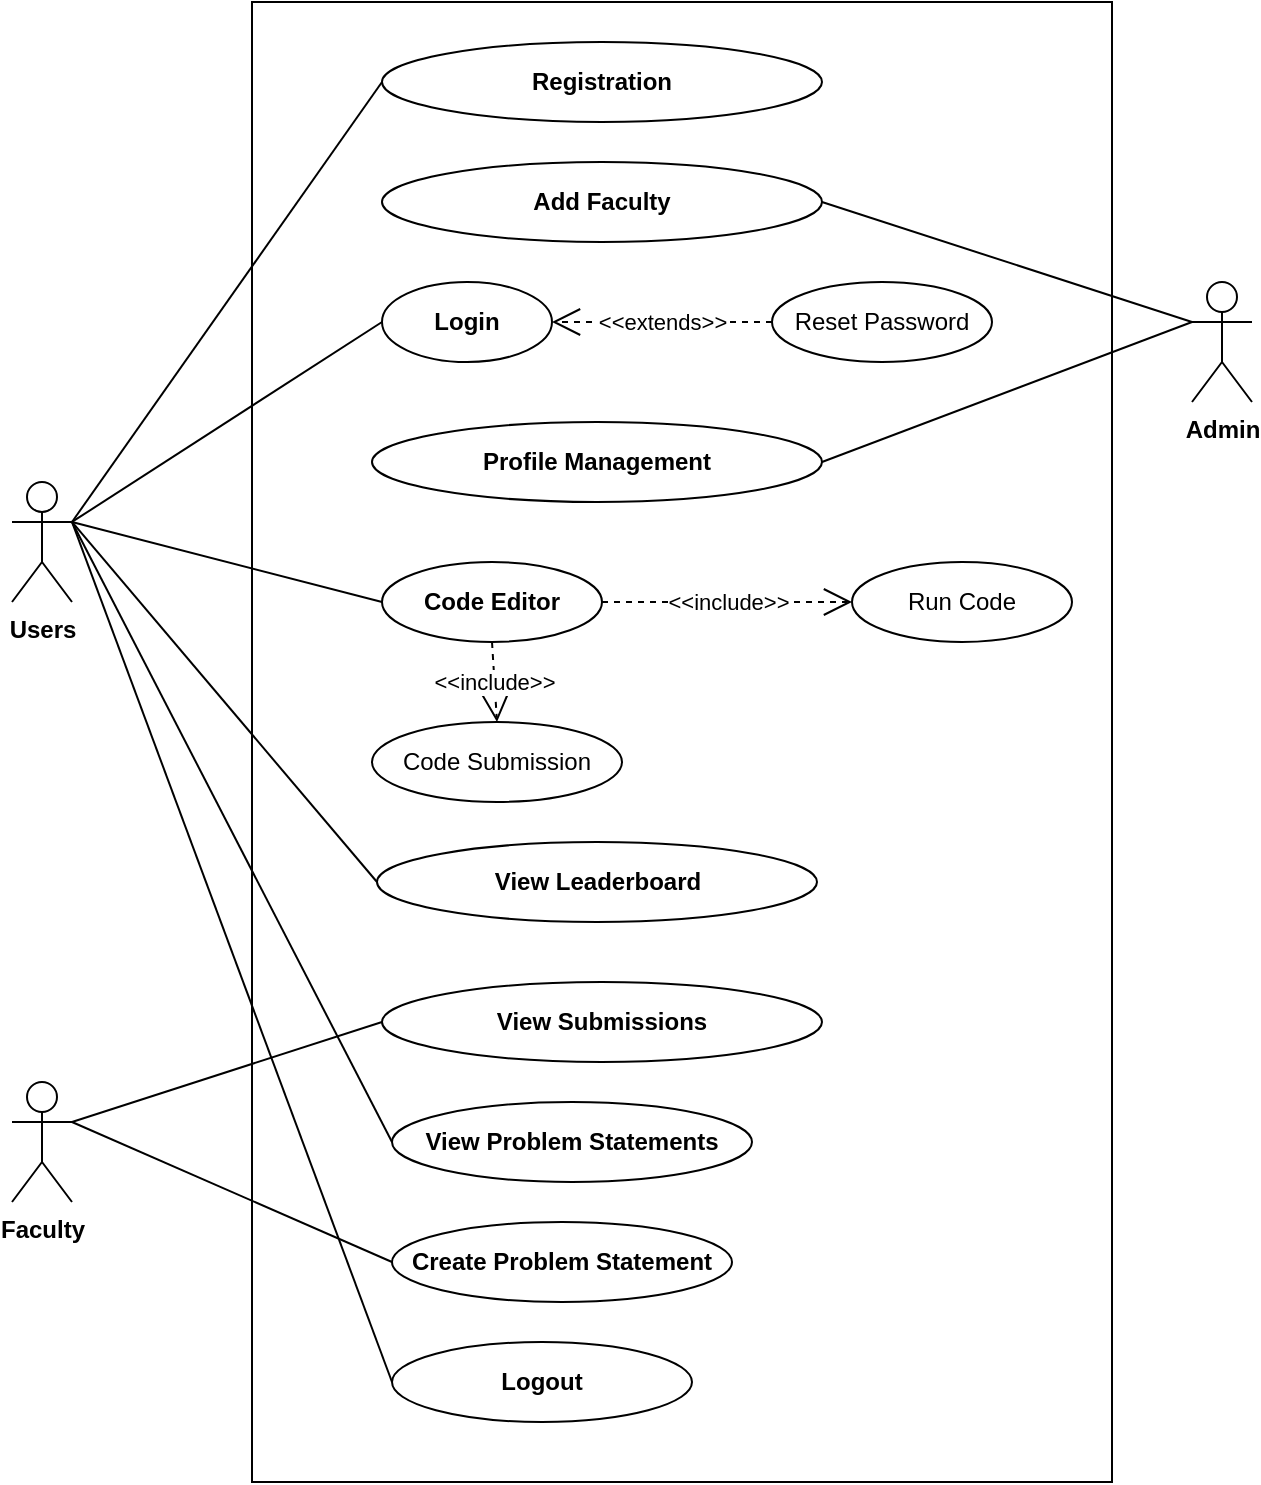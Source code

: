 <mxfile version="28.0.7">
  <diagram name="Page-1" id="vgc4KZyJiyV-oOdATero">
    <mxGraphModel dx="1678" dy="921" grid="1" gridSize="10" guides="1" tooltips="1" connect="1" arrows="1" fold="1" page="1" pageScale="1" pageWidth="850" pageHeight="1100" math="0" shadow="0">
      <root>
        <mxCell id="0" />
        <mxCell id="1" parent="0" />
        <mxCell id="R9w4oZn1IZ1u9DNi2aI7-1" value="" style="rounded=0;whiteSpace=wrap;html=1;" vertex="1" parent="1">
          <mxGeometry x="430" y="280" width="430" height="740" as="geometry" />
        </mxCell>
        <mxCell id="R9w4oZn1IZ1u9DNi2aI7-2" value="&lt;b&gt;Registration&lt;/b&gt;" style="ellipse;whiteSpace=wrap;html=1;" vertex="1" parent="1">
          <mxGeometry x="495" y="300" width="220" height="40" as="geometry" />
        </mxCell>
        <mxCell id="R9w4oZn1IZ1u9DNi2aI7-4" value="&lt;b&gt;Faculty&lt;/b&gt;" style="shape=umlActor;verticalLabelPosition=bottom;verticalAlign=top;html=1;outlineConnect=0;" vertex="1" parent="1">
          <mxGeometry x="310" y="820" width="30" height="60" as="geometry" />
        </mxCell>
        <mxCell id="R9w4oZn1IZ1u9DNi2aI7-5" value="&lt;b&gt;Admin&lt;/b&gt;" style="shape=umlActor;verticalLabelPosition=bottom;verticalAlign=top;html=1;outlineConnect=0;" vertex="1" parent="1">
          <mxGeometry x="900" y="420" width="30" height="60" as="geometry" />
        </mxCell>
        <mxCell id="R9w4oZn1IZ1u9DNi2aI7-6" value="&lt;b&gt;Logout&lt;/b&gt;" style="ellipse;whiteSpace=wrap;html=1;" vertex="1" parent="1">
          <mxGeometry x="500" y="950" width="150" height="40" as="geometry" />
        </mxCell>
        <mxCell id="R9w4oZn1IZ1u9DNi2aI7-7" value="&lt;b&gt;Profile Management&lt;/b&gt;" style="ellipse;whiteSpace=wrap;html=1;" vertex="1" parent="1">
          <mxGeometry x="490" y="490" width="225" height="40" as="geometry" />
        </mxCell>
        <mxCell id="R9w4oZn1IZ1u9DNi2aI7-9" value="&lt;b&gt;Add Faculty&lt;/b&gt;" style="ellipse;whiteSpace=wrap;html=1;" vertex="1" parent="1">
          <mxGeometry x="495" y="360" width="220" height="40" as="geometry" />
        </mxCell>
        <mxCell id="R9w4oZn1IZ1u9DNi2aI7-10" value="&lt;b&gt;Login&lt;/b&gt;" style="ellipse;whiteSpace=wrap;html=1;" vertex="1" parent="1">
          <mxGeometry x="495" y="420" width="85" height="40" as="geometry" />
        </mxCell>
        <mxCell id="R9w4oZn1IZ1u9DNi2aI7-11" value="Reset Password" style="ellipse;whiteSpace=wrap;html=1;" vertex="1" parent="1">
          <mxGeometry x="690" y="420" width="110" height="40" as="geometry" />
        </mxCell>
        <mxCell id="R9w4oZn1IZ1u9DNi2aI7-12" value="&lt;b&gt;Code Editor&lt;/b&gt;" style="ellipse;whiteSpace=wrap;html=1;" vertex="1" parent="1">
          <mxGeometry x="495" y="560" width="110" height="40" as="geometry" />
        </mxCell>
        <mxCell id="R9w4oZn1IZ1u9DNi2aI7-13" value="Run Code" style="ellipse;whiteSpace=wrap;html=1;" vertex="1" parent="1">
          <mxGeometry x="730" y="560" width="110" height="40" as="geometry" />
        </mxCell>
        <mxCell id="R9w4oZn1IZ1u9DNi2aI7-14" value="Code Submission" style="ellipse;whiteSpace=wrap;html=1;" vertex="1" parent="1">
          <mxGeometry x="490" y="640" width="125" height="40" as="geometry" />
        </mxCell>
        <mxCell id="R9w4oZn1IZ1u9DNi2aI7-16" value="&lt;b&gt;View Leaderboard&lt;/b&gt;" style="ellipse;whiteSpace=wrap;html=1;" vertex="1" parent="1">
          <mxGeometry x="492.5" y="700" width="220" height="40" as="geometry" />
        </mxCell>
        <mxCell id="R9w4oZn1IZ1u9DNi2aI7-17" value="&lt;b&gt;View Submissions&lt;/b&gt;" style="ellipse;whiteSpace=wrap;html=1;" vertex="1" parent="1">
          <mxGeometry x="495" y="770" width="220" height="40" as="geometry" />
        </mxCell>
        <mxCell id="R9w4oZn1IZ1u9DNi2aI7-18" value="&lt;b&gt;Create Problem Statement&lt;/b&gt;" style="ellipse;whiteSpace=wrap;html=1;" vertex="1" parent="1">
          <mxGeometry x="500" y="890" width="170" height="40" as="geometry" />
        </mxCell>
        <mxCell id="R9w4oZn1IZ1u9DNi2aI7-19" value="&lt;b&gt;View Problem Statements&lt;/b&gt;" style="ellipse;whiteSpace=wrap;html=1;" vertex="1" parent="1">
          <mxGeometry x="500" y="830" width="180" height="40" as="geometry" />
        </mxCell>
        <mxCell id="R9w4oZn1IZ1u9DNi2aI7-20" value="&amp;lt;&amp;lt;extends&amp;gt;&amp;gt;" style="endArrow=open;endSize=12;dashed=1;html=1;rounded=0;entryX=1;entryY=0.5;entryDx=0;entryDy=0;exitX=0;exitY=0.5;exitDx=0;exitDy=0;" edge="1" parent="1" source="R9w4oZn1IZ1u9DNi2aI7-11" target="R9w4oZn1IZ1u9DNi2aI7-10">
          <mxGeometry width="160" relative="1" as="geometry">
            <mxPoint x="710" y="500" as="sourcePoint" />
            <mxPoint x="870" y="500" as="targetPoint" />
          </mxGeometry>
        </mxCell>
        <mxCell id="R9w4oZn1IZ1u9DNi2aI7-21" value="&amp;lt;&amp;lt;include&amp;gt;&amp;gt;" style="endArrow=open;endSize=12;dashed=1;html=1;rounded=0;exitX=1;exitY=0.5;exitDx=0;exitDy=0;" edge="1" parent="1" source="R9w4oZn1IZ1u9DNi2aI7-12" target="R9w4oZn1IZ1u9DNi2aI7-13">
          <mxGeometry width="160" relative="1" as="geometry">
            <mxPoint x="670" y="720" as="sourcePoint" />
            <mxPoint x="830" y="720" as="targetPoint" />
          </mxGeometry>
        </mxCell>
        <mxCell id="R9w4oZn1IZ1u9DNi2aI7-22" value="&amp;lt;&amp;lt;include&amp;gt;&amp;gt;" style="endArrow=open;endSize=12;dashed=1;html=1;rounded=0;exitX=0.5;exitY=1;exitDx=0;exitDy=0;entryX=0.5;entryY=0;entryDx=0;entryDy=0;" edge="1" parent="1" source="R9w4oZn1IZ1u9DNi2aI7-12" target="R9w4oZn1IZ1u9DNi2aI7-14">
          <mxGeometry width="160" relative="1" as="geometry">
            <mxPoint x="820" y="540" as="sourcePoint" />
            <mxPoint x="798" y="560" as="targetPoint" />
          </mxGeometry>
        </mxCell>
        <mxCell id="R9w4oZn1IZ1u9DNi2aI7-24" value="" style="endArrow=none;html=1;rounded=0;entryX=0;entryY=0.5;entryDx=0;entryDy=0;exitX=1;exitY=0.333;exitDx=0;exitDy=0;exitPerimeter=0;" edge="1" parent="1" source="R9w4oZn1IZ1u9DNi2aI7-33" target="R9w4oZn1IZ1u9DNi2aI7-2">
          <mxGeometry width="50" height="50" relative="1" as="geometry">
            <mxPoint x="300" y="570" as="sourcePoint" />
            <mxPoint x="350" y="390" as="targetPoint" />
          </mxGeometry>
        </mxCell>
        <mxCell id="R9w4oZn1IZ1u9DNi2aI7-25" value="" style="endArrow=none;html=1;rounded=0;exitX=1;exitY=0.5;exitDx=0;exitDy=0;entryX=0;entryY=0.333;entryDx=0;entryDy=0;entryPerimeter=0;" edge="1" parent="1" source="R9w4oZn1IZ1u9DNi2aI7-9" target="R9w4oZn1IZ1u9DNi2aI7-5">
          <mxGeometry width="50" height="50" relative="1" as="geometry">
            <mxPoint x="970" y="430" as="sourcePoint" />
            <mxPoint x="1020" y="380" as="targetPoint" />
          </mxGeometry>
        </mxCell>
        <mxCell id="R9w4oZn1IZ1u9DNi2aI7-27" value="" style="endArrow=none;html=1;rounded=0;entryX=0;entryY=0.333;entryDx=0;entryDy=0;entryPerimeter=0;exitX=1;exitY=0.5;exitDx=0;exitDy=0;" edge="1" parent="1" source="R9w4oZn1IZ1u9DNi2aI7-7" target="R9w4oZn1IZ1u9DNi2aI7-5">
          <mxGeometry width="50" height="50" relative="1" as="geometry">
            <mxPoint x="900" y="470" as="sourcePoint" />
            <mxPoint x="950" y="420" as="targetPoint" />
          </mxGeometry>
        </mxCell>
        <mxCell id="R9w4oZn1IZ1u9DNi2aI7-28" value="" style="endArrow=none;html=1;rounded=0;entryX=0;entryY=0.5;entryDx=0;entryDy=0;exitX=1;exitY=0.333;exitDx=0;exitDy=0;exitPerimeter=0;" edge="1" parent="1" source="R9w4oZn1IZ1u9DNi2aI7-4" target="R9w4oZn1IZ1u9DNi2aI7-17">
          <mxGeometry width="50" height="50" relative="1" as="geometry">
            <mxPoint x="310" y="1020" as="sourcePoint" />
            <mxPoint x="360" y="970" as="targetPoint" />
          </mxGeometry>
        </mxCell>
        <mxCell id="R9w4oZn1IZ1u9DNi2aI7-29" style="edgeStyle=orthogonalEdgeStyle;rounded=0;orthogonalLoop=1;jettySize=auto;html=1;exitX=0.5;exitY=1;exitDx=0;exitDy=0;" edge="1" parent="1">
          <mxGeometry relative="1" as="geometry">
            <mxPoint x="832.5" y="920" as="sourcePoint" />
            <mxPoint x="832.5" y="920" as="targetPoint" />
          </mxGeometry>
        </mxCell>
        <mxCell id="R9w4oZn1IZ1u9DNi2aI7-30" value="" style="endArrow=none;html=1;rounded=0;entryX=0;entryY=0.5;entryDx=0;entryDy=0;exitX=1;exitY=0.333;exitDx=0;exitDy=0;exitPerimeter=0;" edge="1" parent="1" source="R9w4oZn1IZ1u9DNi2aI7-33" target="R9w4oZn1IZ1u9DNi2aI7-19">
          <mxGeometry width="50" height="50" relative="1" as="geometry">
            <mxPoint x="360" y="1020" as="sourcePoint" />
            <mxPoint x="500" y="900" as="targetPoint" />
          </mxGeometry>
        </mxCell>
        <mxCell id="R9w4oZn1IZ1u9DNi2aI7-33" value="&lt;b&gt;Users&lt;/b&gt;" style="shape=umlActor;verticalLabelPosition=bottom;verticalAlign=top;html=1;outlineConnect=0;" vertex="1" parent="1">
          <mxGeometry x="310" y="520" width="30" height="60" as="geometry" />
        </mxCell>
        <mxCell id="R9w4oZn1IZ1u9DNi2aI7-34" value="" style="endArrow=none;html=1;rounded=0;entryX=0;entryY=0.5;entryDx=0;entryDy=0;exitX=1;exitY=0.333;exitDx=0;exitDy=0;exitPerimeter=0;" edge="1" parent="1" source="R9w4oZn1IZ1u9DNi2aI7-33" target="R9w4oZn1IZ1u9DNi2aI7-10">
          <mxGeometry width="50" height="50" relative="1" as="geometry">
            <mxPoint x="400" y="550" as="sourcePoint" />
            <mxPoint x="450" y="500" as="targetPoint" />
          </mxGeometry>
        </mxCell>
        <mxCell id="R9w4oZn1IZ1u9DNi2aI7-36" value="" style="endArrow=none;html=1;rounded=0;entryX=0;entryY=0.5;entryDx=0;entryDy=0;exitX=1;exitY=0.333;exitDx=0;exitDy=0;exitPerimeter=0;" edge="1" parent="1" source="R9w4oZn1IZ1u9DNi2aI7-33" target="R9w4oZn1IZ1u9DNi2aI7-12">
          <mxGeometry width="50" height="50" relative="1" as="geometry">
            <mxPoint x="420" y="710" as="sourcePoint" />
            <mxPoint x="470" y="660" as="targetPoint" />
          </mxGeometry>
        </mxCell>
        <mxCell id="R9w4oZn1IZ1u9DNi2aI7-38" value="" style="endArrow=none;html=1;rounded=0;entryX=0;entryY=0.5;entryDx=0;entryDy=0;exitX=1;exitY=0.333;exitDx=0;exitDy=0;exitPerimeter=0;" edge="1" parent="1" source="R9w4oZn1IZ1u9DNi2aI7-33" target="R9w4oZn1IZ1u9DNi2aI7-16">
          <mxGeometry width="50" height="50" relative="1" as="geometry">
            <mxPoint x="310" y="880" as="sourcePoint" />
            <mxPoint x="360" y="830" as="targetPoint" />
          </mxGeometry>
        </mxCell>
        <mxCell id="R9w4oZn1IZ1u9DNi2aI7-39" value="" style="endArrow=none;html=1;rounded=0;entryX=0;entryY=0.5;entryDx=0;entryDy=0;exitX=1;exitY=0.333;exitDx=0;exitDy=0;exitPerimeter=0;" edge="1" parent="1" source="R9w4oZn1IZ1u9DNi2aI7-33" target="R9w4oZn1IZ1u9DNi2aI7-6">
          <mxGeometry width="50" height="50" relative="1" as="geometry">
            <mxPoint x="300" y="1140" as="sourcePoint" />
            <mxPoint x="350" y="1090" as="targetPoint" />
          </mxGeometry>
        </mxCell>
        <mxCell id="R9w4oZn1IZ1u9DNi2aI7-42" value="" style="endArrow=none;html=1;rounded=0;entryX=0;entryY=0.5;entryDx=0;entryDy=0;exitX=1;exitY=0.333;exitDx=0;exitDy=0;exitPerimeter=0;" edge="1" parent="1" source="R9w4oZn1IZ1u9DNi2aI7-4" target="R9w4oZn1IZ1u9DNi2aI7-18">
          <mxGeometry width="50" height="50" relative="1" as="geometry">
            <mxPoint x="310" y="1030" as="sourcePoint" />
            <mxPoint x="360" y="980" as="targetPoint" />
          </mxGeometry>
        </mxCell>
      </root>
    </mxGraphModel>
  </diagram>
</mxfile>

